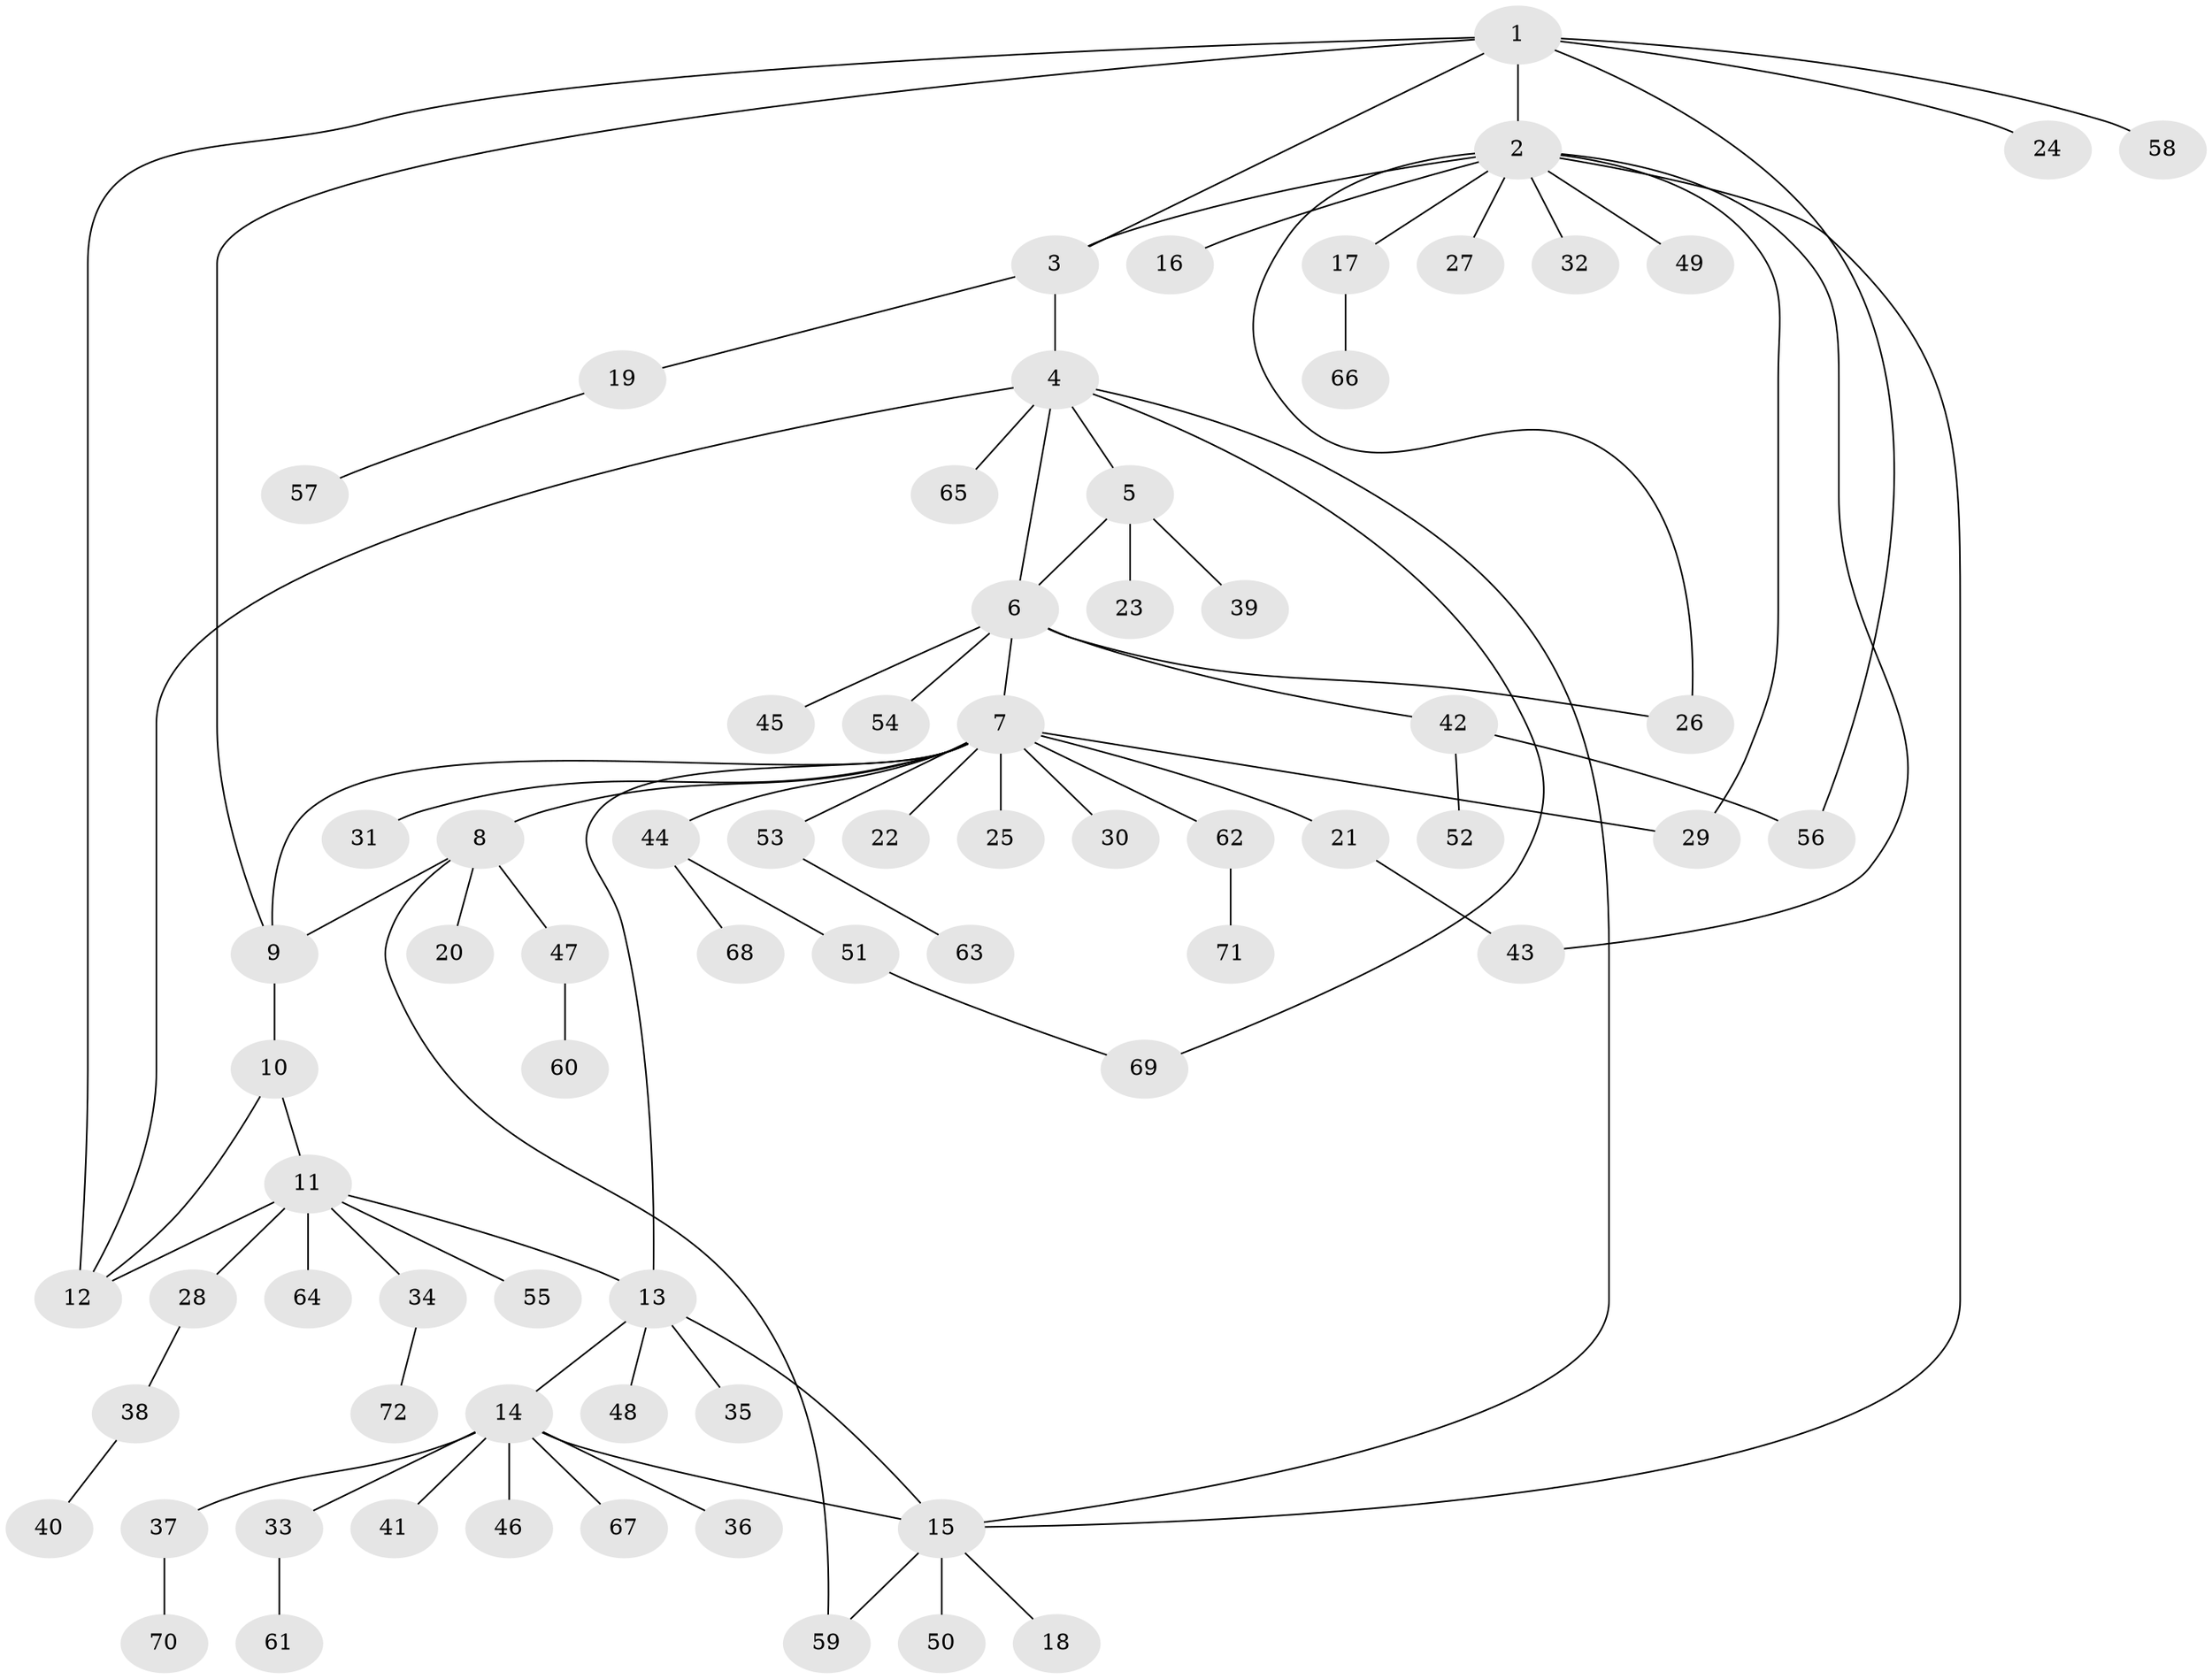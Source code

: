 // Generated by graph-tools (version 1.1) at 2025/56/03/09/25 04:56:00]
// undirected, 72 vertices, 88 edges
graph export_dot {
graph [start="1"]
  node [color=gray90,style=filled];
  1;
  2;
  3;
  4;
  5;
  6;
  7;
  8;
  9;
  10;
  11;
  12;
  13;
  14;
  15;
  16;
  17;
  18;
  19;
  20;
  21;
  22;
  23;
  24;
  25;
  26;
  27;
  28;
  29;
  30;
  31;
  32;
  33;
  34;
  35;
  36;
  37;
  38;
  39;
  40;
  41;
  42;
  43;
  44;
  45;
  46;
  47;
  48;
  49;
  50;
  51;
  52;
  53;
  54;
  55;
  56;
  57;
  58;
  59;
  60;
  61;
  62;
  63;
  64;
  65;
  66;
  67;
  68;
  69;
  70;
  71;
  72;
  1 -- 2;
  1 -- 3;
  1 -- 9;
  1 -- 12;
  1 -- 24;
  1 -- 56;
  1 -- 58;
  2 -- 3;
  2 -- 15;
  2 -- 16;
  2 -- 17;
  2 -- 26;
  2 -- 27;
  2 -- 29;
  2 -- 32;
  2 -- 43;
  2 -- 49;
  3 -- 4;
  3 -- 19;
  4 -- 5;
  4 -- 6;
  4 -- 12;
  4 -- 15;
  4 -- 65;
  4 -- 69;
  5 -- 6;
  5 -- 23;
  5 -- 39;
  6 -- 7;
  6 -- 26;
  6 -- 42;
  6 -- 45;
  6 -- 54;
  7 -- 8;
  7 -- 9;
  7 -- 13;
  7 -- 21;
  7 -- 22;
  7 -- 25;
  7 -- 29;
  7 -- 30;
  7 -- 31;
  7 -- 44;
  7 -- 53;
  7 -- 62;
  8 -- 9;
  8 -- 20;
  8 -- 47;
  8 -- 59;
  9 -- 10;
  10 -- 11;
  10 -- 12;
  11 -- 12;
  11 -- 13;
  11 -- 28;
  11 -- 34;
  11 -- 55;
  11 -- 64;
  13 -- 14;
  13 -- 15;
  13 -- 35;
  13 -- 48;
  14 -- 15;
  14 -- 33;
  14 -- 36;
  14 -- 37;
  14 -- 41;
  14 -- 46;
  14 -- 67;
  15 -- 18;
  15 -- 50;
  15 -- 59;
  17 -- 66;
  19 -- 57;
  21 -- 43;
  28 -- 38;
  33 -- 61;
  34 -- 72;
  37 -- 70;
  38 -- 40;
  42 -- 52;
  42 -- 56;
  44 -- 51;
  44 -- 68;
  47 -- 60;
  51 -- 69;
  53 -- 63;
  62 -- 71;
}
